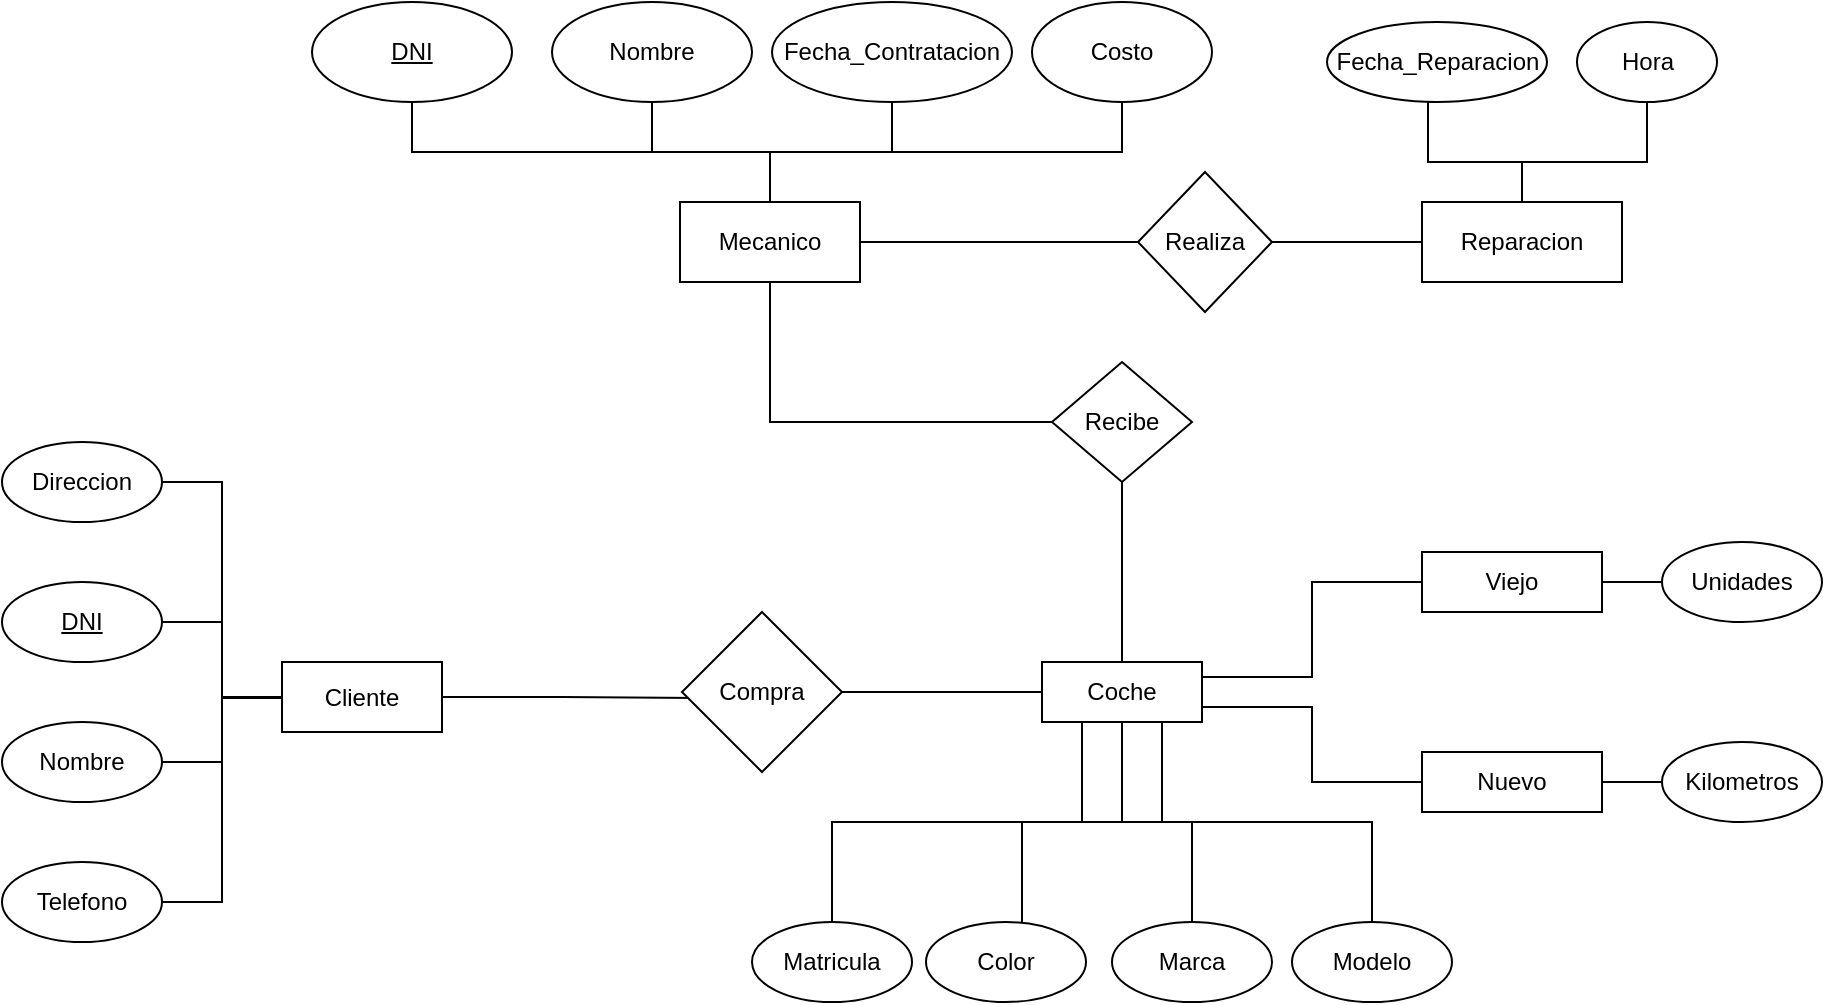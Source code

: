 <mxfile version="21.1.8" type="github">
  <diagram id="C5RBs43oDa-KdzZeNtuy" name="Page-1">
    <mxGraphModel dx="1757" dy="1923" grid="1" gridSize="10" guides="1" tooltips="1" connect="1" arrows="1" fold="1" page="1" pageScale="1" pageWidth="827" pageHeight="1169" math="0" shadow="0">
      <root>
        <mxCell id="WIyWlLk6GJQsqaUBKTNV-0" />
        <mxCell id="WIyWlLk6GJQsqaUBKTNV-1" parent="WIyWlLk6GJQsqaUBKTNV-0" />
        <mxCell id="p7NQFmrpBCgKbN2gbEfo-41" style="edgeStyle=orthogonalEdgeStyle;rounded=0;orthogonalLoop=1;jettySize=auto;html=1;exitX=1;exitY=0.5;exitDx=0;exitDy=0;entryX=0.1;entryY=0.538;entryDx=0;entryDy=0;entryPerimeter=0;endArrow=none;endFill=0;" edge="1" parent="WIyWlLk6GJQsqaUBKTNV-1" source="p7NQFmrpBCgKbN2gbEfo-0" target="p7NQFmrpBCgKbN2gbEfo-5">
          <mxGeometry relative="1" as="geometry" />
        </mxCell>
        <mxCell id="p7NQFmrpBCgKbN2gbEfo-0" value="Cliente" style="rounded=0;whiteSpace=wrap;html=1;" vertex="1" parent="WIyWlLk6GJQsqaUBKTNV-1">
          <mxGeometry x="80" y="220" width="80" height="35" as="geometry" />
        </mxCell>
        <mxCell id="p7NQFmrpBCgKbN2gbEfo-31" style="edgeStyle=orthogonalEdgeStyle;rounded=0;orthogonalLoop=1;jettySize=auto;html=1;exitX=0.25;exitY=1;exitDx=0;exitDy=0;endArrow=none;endFill=0;" edge="1" parent="WIyWlLk6GJQsqaUBKTNV-1" source="p7NQFmrpBCgKbN2gbEfo-1" target="p7NQFmrpBCgKbN2gbEfo-25">
          <mxGeometry relative="1" as="geometry" />
        </mxCell>
        <mxCell id="p7NQFmrpBCgKbN2gbEfo-32" style="edgeStyle=orthogonalEdgeStyle;rounded=0;orthogonalLoop=1;jettySize=auto;html=1;exitX=0.5;exitY=1;exitDx=0;exitDy=0;entryX=0.675;entryY=0.075;entryDx=0;entryDy=0;entryPerimeter=0;endArrow=none;endFill=0;" edge="1" parent="WIyWlLk6GJQsqaUBKTNV-1" source="p7NQFmrpBCgKbN2gbEfo-1" target="p7NQFmrpBCgKbN2gbEfo-24">
          <mxGeometry relative="1" as="geometry">
            <Array as="points">
              <mxPoint x="500" y="300" />
              <mxPoint x="450" y="300" />
              <mxPoint x="450" y="363" />
              <mxPoint x="456" y="363" />
            </Array>
          </mxGeometry>
        </mxCell>
        <mxCell id="p7NQFmrpBCgKbN2gbEfo-33" style="edgeStyle=orthogonalEdgeStyle;rounded=0;orthogonalLoop=1;jettySize=auto;html=1;exitX=0.75;exitY=1;exitDx=0;exitDy=0;endArrow=none;endFill=0;" edge="1" parent="WIyWlLk6GJQsqaUBKTNV-1" source="p7NQFmrpBCgKbN2gbEfo-1" target="p7NQFmrpBCgKbN2gbEfo-27">
          <mxGeometry relative="1" as="geometry" />
        </mxCell>
        <mxCell id="p7NQFmrpBCgKbN2gbEfo-34" style="edgeStyle=orthogonalEdgeStyle;rounded=0;orthogonalLoop=1;jettySize=auto;html=1;exitX=0.5;exitY=1;exitDx=0;exitDy=0;endArrow=none;endFill=0;" edge="1" parent="WIyWlLk6GJQsqaUBKTNV-1" source="p7NQFmrpBCgKbN2gbEfo-1" target="p7NQFmrpBCgKbN2gbEfo-26">
          <mxGeometry relative="1" as="geometry" />
        </mxCell>
        <mxCell id="p7NQFmrpBCgKbN2gbEfo-50" style="edgeStyle=orthogonalEdgeStyle;rounded=0;orthogonalLoop=1;jettySize=auto;html=1;exitX=1;exitY=0.25;exitDx=0;exitDy=0;entryX=0;entryY=0.5;entryDx=0;entryDy=0;endArrow=none;endFill=0;" edge="1" parent="WIyWlLk6GJQsqaUBKTNV-1" source="p7NQFmrpBCgKbN2gbEfo-1" target="p7NQFmrpBCgKbN2gbEfo-3">
          <mxGeometry relative="1" as="geometry" />
        </mxCell>
        <mxCell id="p7NQFmrpBCgKbN2gbEfo-51" style="edgeStyle=orthogonalEdgeStyle;rounded=0;orthogonalLoop=1;jettySize=auto;html=1;exitX=1;exitY=0.75;exitDx=0;exitDy=0;entryX=0;entryY=0.5;entryDx=0;entryDy=0;endArrow=none;endFill=0;" edge="1" parent="WIyWlLk6GJQsqaUBKTNV-1" source="p7NQFmrpBCgKbN2gbEfo-1" target="p7NQFmrpBCgKbN2gbEfo-2">
          <mxGeometry relative="1" as="geometry" />
        </mxCell>
        <mxCell id="p7NQFmrpBCgKbN2gbEfo-1" value="Coche" style="rounded=0;whiteSpace=wrap;html=1;" vertex="1" parent="WIyWlLk6GJQsqaUBKTNV-1">
          <mxGeometry x="460" y="220" width="80" height="30" as="geometry" />
        </mxCell>
        <mxCell id="p7NQFmrpBCgKbN2gbEfo-36" style="edgeStyle=orthogonalEdgeStyle;rounded=0;orthogonalLoop=1;jettySize=auto;html=1;exitX=1;exitY=0.25;exitDx=0;exitDy=0;endArrow=none;endFill=0;" edge="1" parent="WIyWlLk6GJQsqaUBKTNV-1" source="p7NQFmrpBCgKbN2gbEfo-2" target="p7NQFmrpBCgKbN2gbEfo-20">
          <mxGeometry relative="1" as="geometry">
            <Array as="points">
              <mxPoint x="740" y="280" />
            </Array>
          </mxGeometry>
        </mxCell>
        <mxCell id="p7NQFmrpBCgKbN2gbEfo-2" value="Nuevo" style="rounded=0;whiteSpace=wrap;html=1;" vertex="1" parent="WIyWlLk6GJQsqaUBKTNV-1">
          <mxGeometry x="650" y="265" width="90" height="30" as="geometry" />
        </mxCell>
        <mxCell id="p7NQFmrpBCgKbN2gbEfo-35" style="edgeStyle=orthogonalEdgeStyle;rounded=0;orthogonalLoop=1;jettySize=auto;html=1;exitX=1;exitY=0.5;exitDx=0;exitDy=0;endArrow=none;endFill=0;" edge="1" parent="WIyWlLk6GJQsqaUBKTNV-1" source="p7NQFmrpBCgKbN2gbEfo-3" target="p7NQFmrpBCgKbN2gbEfo-19">
          <mxGeometry relative="1" as="geometry" />
        </mxCell>
        <mxCell id="p7NQFmrpBCgKbN2gbEfo-3" value="Viejo" style="rounded=0;whiteSpace=wrap;html=1;" vertex="1" parent="WIyWlLk6GJQsqaUBKTNV-1">
          <mxGeometry x="650" y="165" width="90" height="30" as="geometry" />
        </mxCell>
        <mxCell id="p7NQFmrpBCgKbN2gbEfo-57" style="edgeStyle=orthogonalEdgeStyle;rounded=0;orthogonalLoop=1;jettySize=auto;html=1;exitX=1;exitY=0.5;exitDx=0;exitDy=0;entryX=0;entryY=0.5;entryDx=0;entryDy=0;endArrow=none;endFill=0;" edge="1" parent="WIyWlLk6GJQsqaUBKTNV-1" source="p7NQFmrpBCgKbN2gbEfo-4" target="p7NQFmrpBCgKbN2gbEfo-56">
          <mxGeometry relative="1" as="geometry" />
        </mxCell>
        <mxCell id="p7NQFmrpBCgKbN2gbEfo-4" value="Mecanico" style="rounded=0;whiteSpace=wrap;html=1;" vertex="1" parent="WIyWlLk6GJQsqaUBKTNV-1">
          <mxGeometry x="279" y="-10" width="90" height="40" as="geometry" />
        </mxCell>
        <mxCell id="p7NQFmrpBCgKbN2gbEfo-42" style="edgeStyle=orthogonalEdgeStyle;rounded=0;orthogonalLoop=1;jettySize=auto;html=1;exitX=1;exitY=0.5;exitDx=0;exitDy=0;endArrow=none;endFill=0;" edge="1" parent="WIyWlLk6GJQsqaUBKTNV-1" source="p7NQFmrpBCgKbN2gbEfo-5" target="p7NQFmrpBCgKbN2gbEfo-1">
          <mxGeometry relative="1" as="geometry" />
        </mxCell>
        <mxCell id="p7NQFmrpBCgKbN2gbEfo-5" value="Compra" style="rhombus;whiteSpace=wrap;html=1;" vertex="1" parent="WIyWlLk6GJQsqaUBKTNV-1">
          <mxGeometry x="280" y="195" width="80" height="80" as="geometry" />
        </mxCell>
        <mxCell id="p7NQFmrpBCgKbN2gbEfo-43" style="edgeStyle=orthogonalEdgeStyle;rounded=0;orthogonalLoop=1;jettySize=auto;html=1;exitX=0;exitY=0.5;exitDx=0;exitDy=0;entryX=0.5;entryY=1;entryDx=0;entryDy=0;endArrow=none;endFill=0;" edge="1" parent="WIyWlLk6GJQsqaUBKTNV-1" source="p7NQFmrpBCgKbN2gbEfo-6" target="p7NQFmrpBCgKbN2gbEfo-4">
          <mxGeometry relative="1" as="geometry" />
        </mxCell>
        <mxCell id="p7NQFmrpBCgKbN2gbEfo-44" style="edgeStyle=orthogonalEdgeStyle;rounded=0;orthogonalLoop=1;jettySize=auto;html=1;exitX=0.5;exitY=1;exitDx=0;exitDy=0;endArrow=none;endFill=0;" edge="1" parent="WIyWlLk6GJQsqaUBKTNV-1" source="p7NQFmrpBCgKbN2gbEfo-6" target="p7NQFmrpBCgKbN2gbEfo-1">
          <mxGeometry relative="1" as="geometry">
            <Array as="points">
              <mxPoint x="500" y="130" />
            </Array>
          </mxGeometry>
        </mxCell>
        <mxCell id="p7NQFmrpBCgKbN2gbEfo-6" value="Recibe" style="rhombus;whiteSpace=wrap;html=1;" vertex="1" parent="WIyWlLk6GJQsqaUBKTNV-1">
          <mxGeometry x="465" y="70" width="70" height="60" as="geometry" />
        </mxCell>
        <mxCell id="p7NQFmrpBCgKbN2gbEfo-38" style="edgeStyle=orthogonalEdgeStyle;rounded=0;orthogonalLoop=1;jettySize=auto;html=1;exitX=1;exitY=0.5;exitDx=0;exitDy=0;endArrow=none;endFill=0;" edge="1" parent="WIyWlLk6GJQsqaUBKTNV-1" source="p7NQFmrpBCgKbN2gbEfo-7" target="p7NQFmrpBCgKbN2gbEfo-0">
          <mxGeometry relative="1" as="geometry" />
        </mxCell>
        <mxCell id="p7NQFmrpBCgKbN2gbEfo-7" value="&lt;u&gt;DNI&lt;/u&gt;" style="ellipse;whiteSpace=wrap;html=1;" vertex="1" parent="WIyWlLk6GJQsqaUBKTNV-1">
          <mxGeometry x="-60" y="180" width="80" height="40" as="geometry" />
        </mxCell>
        <mxCell id="p7NQFmrpBCgKbN2gbEfo-39" style="edgeStyle=orthogonalEdgeStyle;rounded=0;orthogonalLoop=1;jettySize=auto;html=1;exitX=1;exitY=0.5;exitDx=0;exitDy=0;endArrow=none;endFill=0;" edge="1" parent="WIyWlLk6GJQsqaUBKTNV-1" source="p7NQFmrpBCgKbN2gbEfo-8" target="p7NQFmrpBCgKbN2gbEfo-0">
          <mxGeometry relative="1" as="geometry" />
        </mxCell>
        <mxCell id="p7NQFmrpBCgKbN2gbEfo-8" value="Nombre" style="ellipse;whiteSpace=wrap;html=1;" vertex="1" parent="WIyWlLk6GJQsqaUBKTNV-1">
          <mxGeometry x="-60" y="250" width="80" height="40" as="geometry" />
        </mxCell>
        <mxCell id="p7NQFmrpBCgKbN2gbEfo-45" style="edgeStyle=orthogonalEdgeStyle;rounded=0;orthogonalLoop=1;jettySize=auto;html=1;exitX=0.5;exitY=1;exitDx=0;exitDy=0;endArrow=none;endFill=0;" edge="1" parent="WIyWlLk6GJQsqaUBKTNV-1" source="p7NQFmrpBCgKbN2gbEfo-9" target="p7NQFmrpBCgKbN2gbEfo-4">
          <mxGeometry relative="1" as="geometry" />
        </mxCell>
        <mxCell id="p7NQFmrpBCgKbN2gbEfo-9" value="DNI" style="ellipse;whiteSpace=wrap;html=1;fontStyle=4" vertex="1" parent="WIyWlLk6GJQsqaUBKTNV-1">
          <mxGeometry x="95" y="-110" width="100" height="50" as="geometry" />
        </mxCell>
        <mxCell id="p7NQFmrpBCgKbN2gbEfo-48" style="edgeStyle=orthogonalEdgeStyle;rounded=0;orthogonalLoop=1;jettySize=auto;html=1;exitX=0.5;exitY=1;exitDx=0;exitDy=0;endArrow=none;endFill=0;" edge="1" parent="WIyWlLk6GJQsqaUBKTNV-1" source="p7NQFmrpBCgKbN2gbEfo-13" target="p7NQFmrpBCgKbN2gbEfo-4">
          <mxGeometry relative="1" as="geometry" />
        </mxCell>
        <mxCell id="p7NQFmrpBCgKbN2gbEfo-13" value="Costo" style="ellipse;whiteSpace=wrap;html=1;" vertex="1" parent="WIyWlLk6GJQsqaUBKTNV-1">
          <mxGeometry x="455" y="-110" width="90" height="50" as="geometry" />
        </mxCell>
        <mxCell id="p7NQFmrpBCgKbN2gbEfo-47" style="edgeStyle=orthogonalEdgeStyle;rounded=0;orthogonalLoop=1;jettySize=auto;html=1;exitX=0.5;exitY=1;exitDx=0;exitDy=0;endArrow=none;endFill=0;" edge="1" parent="WIyWlLk6GJQsqaUBKTNV-1" source="p7NQFmrpBCgKbN2gbEfo-14" target="p7NQFmrpBCgKbN2gbEfo-4">
          <mxGeometry relative="1" as="geometry" />
        </mxCell>
        <mxCell id="p7NQFmrpBCgKbN2gbEfo-14" value="Fecha_Contratacion" style="ellipse;whiteSpace=wrap;html=1;" vertex="1" parent="WIyWlLk6GJQsqaUBKTNV-1">
          <mxGeometry x="325" y="-110" width="120" height="50" as="geometry" />
        </mxCell>
        <mxCell id="p7NQFmrpBCgKbN2gbEfo-46" style="edgeStyle=orthogonalEdgeStyle;rounded=0;orthogonalLoop=1;jettySize=auto;html=1;exitX=0.5;exitY=1;exitDx=0;exitDy=0;endArrow=none;endFill=0;" edge="1" parent="WIyWlLk6GJQsqaUBKTNV-1" source="p7NQFmrpBCgKbN2gbEfo-15" target="p7NQFmrpBCgKbN2gbEfo-4">
          <mxGeometry relative="1" as="geometry" />
        </mxCell>
        <mxCell id="p7NQFmrpBCgKbN2gbEfo-15" value="Nombre" style="ellipse;whiteSpace=wrap;html=1;" vertex="1" parent="WIyWlLk6GJQsqaUBKTNV-1">
          <mxGeometry x="215" y="-110" width="100" height="50" as="geometry" />
        </mxCell>
        <mxCell id="p7NQFmrpBCgKbN2gbEfo-19" value="Unidades" style="ellipse;whiteSpace=wrap;html=1;" vertex="1" parent="WIyWlLk6GJQsqaUBKTNV-1">
          <mxGeometry x="770" y="160" width="80" height="40" as="geometry" />
        </mxCell>
        <mxCell id="p7NQFmrpBCgKbN2gbEfo-20" value="Kilometros" style="ellipse;whiteSpace=wrap;html=1;" vertex="1" parent="WIyWlLk6GJQsqaUBKTNV-1">
          <mxGeometry x="770" y="260" width="80" height="40" as="geometry" />
        </mxCell>
        <mxCell id="p7NQFmrpBCgKbN2gbEfo-21" value="Fecha_Reparacion" style="ellipse;whiteSpace=wrap;html=1;" vertex="1" parent="WIyWlLk6GJQsqaUBKTNV-1">
          <mxGeometry x="602.5" y="-100" width="110" height="40" as="geometry" />
        </mxCell>
        <mxCell id="p7NQFmrpBCgKbN2gbEfo-22" value="Hora" style="ellipse;whiteSpace=wrap;html=1;" vertex="1" parent="WIyWlLk6GJQsqaUBKTNV-1">
          <mxGeometry x="727.5" y="-100" width="70" height="40" as="geometry" />
        </mxCell>
        <mxCell id="p7NQFmrpBCgKbN2gbEfo-24" value="Color" style="ellipse;whiteSpace=wrap;html=1;" vertex="1" parent="WIyWlLk6GJQsqaUBKTNV-1">
          <mxGeometry x="402" y="350" width="80" height="40" as="geometry" />
        </mxCell>
        <mxCell id="p7NQFmrpBCgKbN2gbEfo-25" value="Matricula" style="ellipse;whiteSpace=wrap;html=1;" vertex="1" parent="WIyWlLk6GJQsqaUBKTNV-1">
          <mxGeometry x="315" y="350" width="80" height="40" as="geometry" />
        </mxCell>
        <mxCell id="p7NQFmrpBCgKbN2gbEfo-26" value="Modelo" style="ellipse;whiteSpace=wrap;html=1;" vertex="1" parent="WIyWlLk6GJQsqaUBKTNV-1">
          <mxGeometry x="585" y="350" width="80" height="40" as="geometry" />
        </mxCell>
        <mxCell id="p7NQFmrpBCgKbN2gbEfo-27" value="Marca" style="ellipse;whiteSpace=wrap;html=1;" vertex="1" parent="WIyWlLk6GJQsqaUBKTNV-1">
          <mxGeometry x="495" y="350" width="80" height="40" as="geometry" />
        </mxCell>
        <mxCell id="p7NQFmrpBCgKbN2gbEfo-40" style="edgeStyle=orthogonalEdgeStyle;rounded=0;orthogonalLoop=1;jettySize=auto;html=1;exitX=1;exitY=0.5;exitDx=0;exitDy=0;endArrow=none;endFill=0;" edge="1" parent="WIyWlLk6GJQsqaUBKTNV-1" source="p7NQFmrpBCgKbN2gbEfo-28" target="p7NQFmrpBCgKbN2gbEfo-0">
          <mxGeometry relative="1" as="geometry">
            <Array as="points">
              <mxPoint x="50" y="340" />
              <mxPoint x="50" y="238" />
            </Array>
          </mxGeometry>
        </mxCell>
        <mxCell id="p7NQFmrpBCgKbN2gbEfo-28" value="Telefono" style="ellipse;whiteSpace=wrap;html=1;" vertex="1" parent="WIyWlLk6GJQsqaUBKTNV-1">
          <mxGeometry x="-60" y="320" width="80" height="40" as="geometry" />
        </mxCell>
        <mxCell id="p7NQFmrpBCgKbN2gbEfo-37" style="edgeStyle=orthogonalEdgeStyle;rounded=0;orthogonalLoop=1;jettySize=auto;html=1;exitX=1;exitY=0.5;exitDx=0;exitDy=0;entryX=0;entryY=0.5;entryDx=0;entryDy=0;endArrow=none;endFill=0;" edge="1" parent="WIyWlLk6GJQsqaUBKTNV-1" source="p7NQFmrpBCgKbN2gbEfo-29" target="p7NQFmrpBCgKbN2gbEfo-0">
          <mxGeometry relative="1" as="geometry" />
        </mxCell>
        <mxCell id="p7NQFmrpBCgKbN2gbEfo-29" value="Direccion" style="ellipse;whiteSpace=wrap;html=1;" vertex="1" parent="WIyWlLk6GJQsqaUBKTNV-1">
          <mxGeometry x="-60" y="110" width="80" height="40" as="geometry" />
        </mxCell>
        <mxCell id="p7NQFmrpBCgKbN2gbEfo-54" style="edgeStyle=orthogonalEdgeStyle;rounded=0;orthogonalLoop=1;jettySize=auto;html=1;exitX=0.5;exitY=0;exitDx=0;exitDy=0;entryX=0.5;entryY=1;entryDx=0;entryDy=0;endArrow=none;endFill=0;" edge="1" parent="WIyWlLk6GJQsqaUBKTNV-1" source="p7NQFmrpBCgKbN2gbEfo-52" target="p7NQFmrpBCgKbN2gbEfo-21">
          <mxGeometry relative="1" as="geometry">
            <Array as="points">
              <mxPoint x="700" y="-30" />
              <mxPoint x="653" y="-30" />
              <mxPoint x="653" y="-60" />
            </Array>
          </mxGeometry>
        </mxCell>
        <mxCell id="p7NQFmrpBCgKbN2gbEfo-55" style="edgeStyle=orthogonalEdgeStyle;rounded=0;orthogonalLoop=1;jettySize=auto;html=1;exitX=0.5;exitY=0;exitDx=0;exitDy=0;entryX=0.5;entryY=1;entryDx=0;entryDy=0;endArrow=none;endFill=0;" edge="1" parent="WIyWlLk6GJQsqaUBKTNV-1" source="p7NQFmrpBCgKbN2gbEfo-52" target="p7NQFmrpBCgKbN2gbEfo-22">
          <mxGeometry relative="1" as="geometry">
            <Array as="points">
              <mxPoint x="700" y="-30" />
              <mxPoint x="763" y="-30" />
            </Array>
          </mxGeometry>
        </mxCell>
        <mxCell id="p7NQFmrpBCgKbN2gbEfo-52" value="Reparacion" style="rounded=0;whiteSpace=wrap;html=1;" vertex="1" parent="WIyWlLk6GJQsqaUBKTNV-1">
          <mxGeometry x="650" y="-10" width="100" height="40" as="geometry" />
        </mxCell>
        <mxCell id="p7NQFmrpBCgKbN2gbEfo-58" style="edgeStyle=orthogonalEdgeStyle;rounded=0;orthogonalLoop=1;jettySize=auto;html=1;exitX=1;exitY=0.5;exitDx=0;exitDy=0;endArrow=none;endFill=0;" edge="1" parent="WIyWlLk6GJQsqaUBKTNV-1" source="p7NQFmrpBCgKbN2gbEfo-56" target="p7NQFmrpBCgKbN2gbEfo-52">
          <mxGeometry relative="1" as="geometry" />
        </mxCell>
        <mxCell id="p7NQFmrpBCgKbN2gbEfo-56" value="Realiza" style="rhombus;whiteSpace=wrap;html=1;" vertex="1" parent="WIyWlLk6GJQsqaUBKTNV-1">
          <mxGeometry x="508" y="-25" width="67" height="70" as="geometry" />
        </mxCell>
      </root>
    </mxGraphModel>
  </diagram>
</mxfile>
